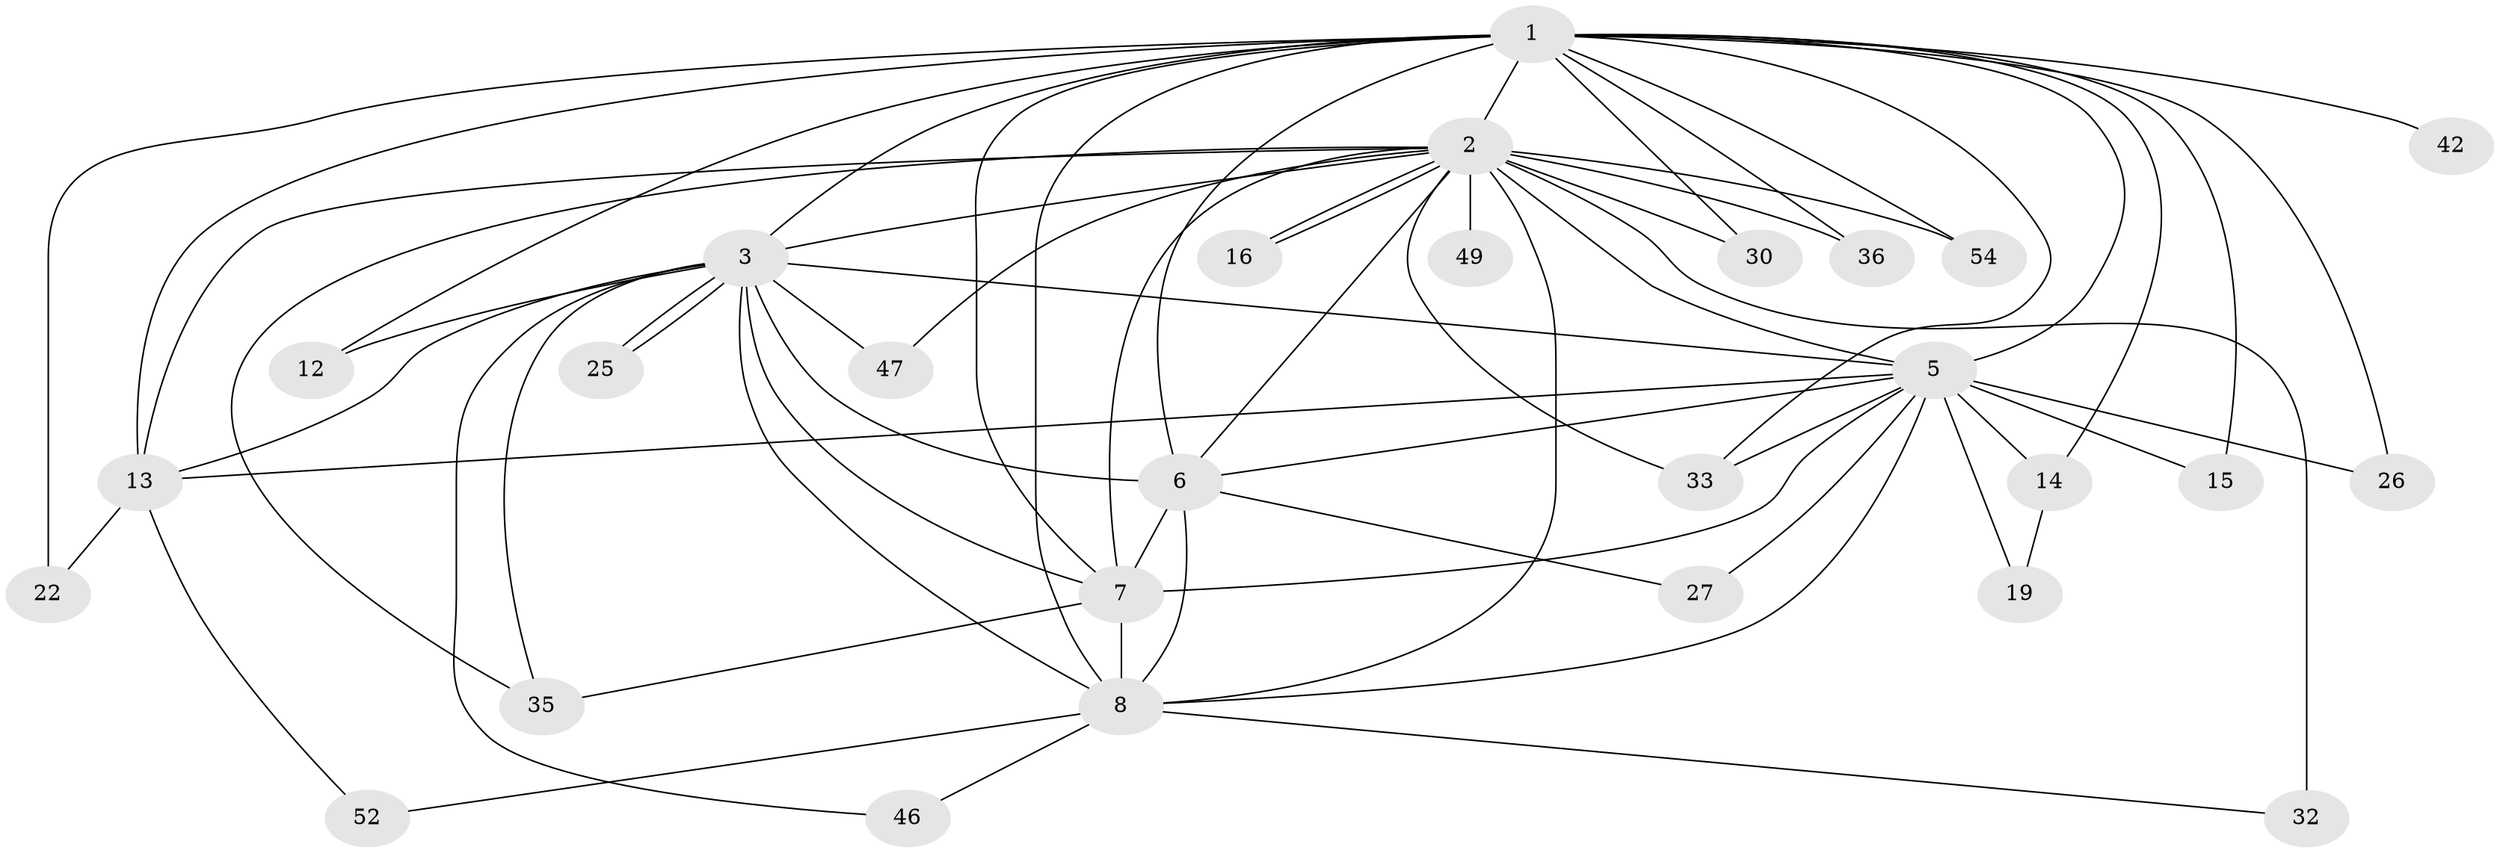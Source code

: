 // original degree distribution, {22: 0.017857142857142856, 24: 0.017857142857142856, 19: 0.03571428571428571, 18: 0.017857142857142856, 11: 0.03571428571428571, 13: 0.017857142857142856, 15: 0.017857142857142856, 12: 0.017857142857142856, 4: 0.05357142857142857, 2: 0.6071428571428571, 6: 0.017857142857142856, 3: 0.14285714285714285}
// Generated by graph-tools (version 1.1) at 2025/13/03/09/25 04:13:47]
// undirected, 28 vertices, 65 edges
graph export_dot {
graph [start="1"]
  node [color=gray90,style=filled];
  1 [super="+4+21"];
  2 [super="+34+29+11+53"];
  3;
  5 [super="+10"];
  6;
  7 [super="+9+24+20+18"];
  8;
  12;
  13 [super="+23"];
  14;
  15 [super="+17"];
  16;
  19;
  22 [super="+31"];
  25;
  26;
  27;
  30;
  32 [super="+44"];
  33 [super="+41"];
  35;
  36;
  42;
  46;
  47;
  49;
  52;
  54;
  1 -- 2 [weight=3];
  1 -- 3 [weight=2];
  1 -- 5 [weight=6];
  1 -- 6 [weight=2];
  1 -- 7 [weight=5];
  1 -- 8 [weight=2];
  1 -- 12;
  1 -- 14;
  1 -- 22 [weight=2];
  1 -- 30;
  1 -- 33 [weight=2];
  1 -- 36;
  1 -- 42 [weight=2];
  1 -- 54;
  1 -- 13;
  1 -- 15 [weight=3];
  1 -- 26;
  2 -- 3 [weight=3];
  2 -- 5 [weight=3];
  2 -- 6;
  2 -- 7 [weight=2];
  2 -- 8;
  2 -- 13;
  2 -- 16;
  2 -- 16;
  2 -- 30;
  2 -- 32 [weight=2];
  2 -- 33;
  2 -- 35;
  2 -- 36;
  2 -- 47;
  2 -- 49 [weight=2];
  2 -- 54;
  3 -- 5 [weight=2];
  3 -- 6;
  3 -- 7 [weight=3];
  3 -- 8;
  3 -- 12;
  3 -- 25;
  3 -- 25;
  3 -- 35;
  3 -- 46;
  3 -- 47;
  3 -- 13;
  5 -- 6 [weight=2];
  5 -- 7 [weight=4];
  5 -- 8 [weight=3];
  5 -- 14 [weight=2];
  5 -- 33;
  5 -- 13;
  5 -- 15;
  5 -- 19;
  5 -- 26;
  5 -- 27;
  6 -- 7 [weight=3];
  6 -- 8;
  6 -- 27;
  7 -- 8 [weight=4];
  7 -- 35;
  8 -- 32;
  8 -- 46;
  8 -- 52;
  13 -- 22;
  13 -- 52;
  14 -- 19;
}
